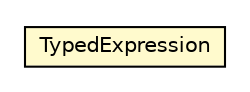 #!/usr/local/bin/dot
#
# Class diagram 
# Generated by UMLGraph version 5.1 (http://www.umlgraph.org/)
#

digraph G {
	edge [fontname="Helvetica",fontsize=10,labelfontname="Helvetica",labelfontsize=10];
	node [fontname="Helvetica",fontsize=10,shape=plaintext];
	nodesep=0.25;
	ranksep=0.5;
	// org.androidtransfuse.model.TypedExpression
	c9406 [label=<<table title="org.androidtransfuse.model.TypedExpression" border="0" cellborder="1" cellspacing="0" cellpadding="2" port="p" bgcolor="lemonChiffon" href="./TypedExpression.html">
		<tr><td><table border="0" cellspacing="0" cellpadding="1">
<tr><td align="center" balign="center"> TypedExpression </td></tr>
		</table></td></tr>
		</table>>, fontname="Helvetica", fontcolor="black", fontsize=10.0];
}

